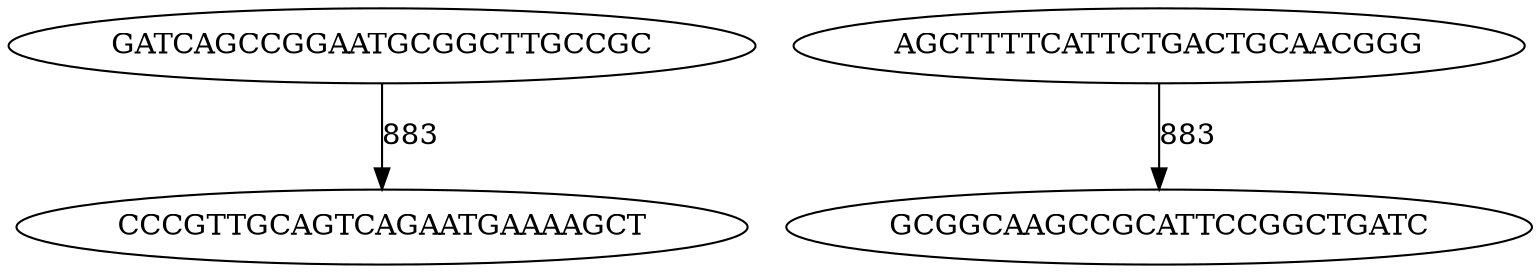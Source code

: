 digraph G {
	GATCAGCCGGAATGCGGCTTGCCGC -> CCCGTTGCAGTCAGAATGAAAAGCT [label="883"];
	AGCTTTTCATTCTGACTGCAACGGG -> GCGGCAAGCCGCATTCCGGCTGATC [label="883"];
}
